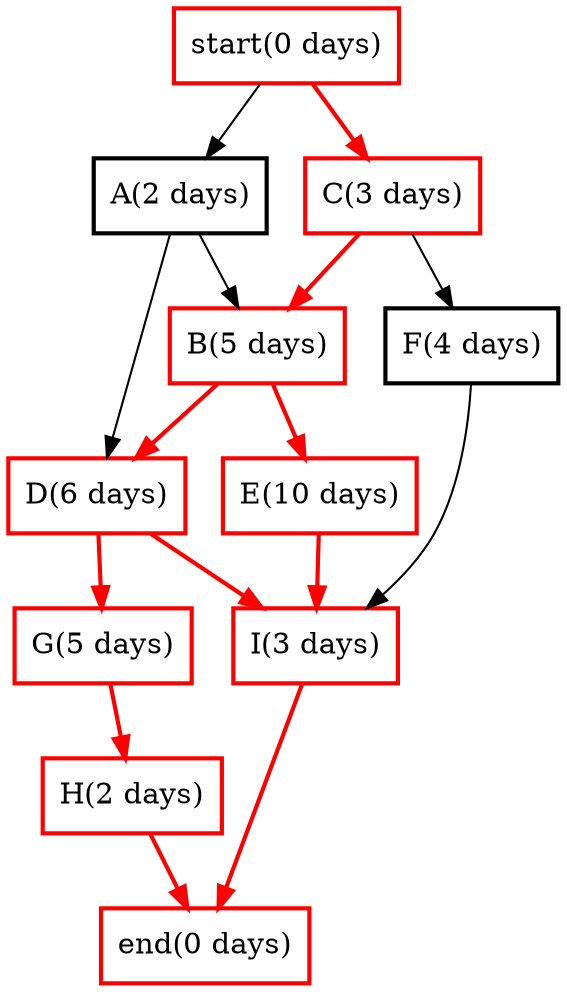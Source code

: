 digraph myPERT {start[shape=polygon, sides=4, style="bold",label="start(0 days)",color="red"]
A[shape=polygon, sides=4, style="bold",label="A(2 days)",color="black"]
C[shape=polygon, sides=4, style="bold",label="C(3 days)",color="red"]
B[shape=polygon, sides=4, style="bold",label="B(5 days)",color="red"]
D[shape=polygon, sides=4, style="bold",label="D(6 days)",color="red"]
E[shape=polygon, sides=4, style="bold",label="E(10 days)",color="red"]
F[shape=polygon, sides=4, style="bold",label="F(4 days)",color="black"]
G[shape=polygon, sides=4, style="bold",label="G(5 days)",color="red"]
H[shape=polygon, sides=4, style="bold",label="H(2 days)",color="red"]
I[shape=polygon, sides=4, style="bold",label="I(3 days)",color="red"]
end[shape=polygon, sides=4, style="bold",label="end(0 days)",color="red"]
start->A[label=""]
start->C[label="", style="bold", color="red"]
A->B[label=""]
A->D[label=""]
C->B[label="", style="bold", color="red"]
C->F[label=""]
B->D[label="", style="bold", color="red"]
B->E[label="", style="bold", color="red"]
D->G[label="", style="bold", color="red"]
D->I[label="", style="bold", color="red"]
E->I[label="", style="bold", color="red"]
F->I[label=""]
G->H[label="", style="bold", color="red"]
H->end[label="", style="bold", color="red"]
I->end[label="", style="bold", color="red"]
}
